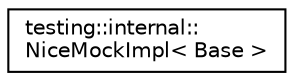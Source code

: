 digraph "Graphical Class Hierarchy"
{
 // INTERACTIVE_SVG=YES
 // LATEX_PDF_SIZE
  edge [fontname="Helvetica",fontsize="10",labelfontname="Helvetica",labelfontsize="10"];
  node [fontname="Helvetica",fontsize="10",shape=record];
  rankdir="LR";
  Node0 [label="testing::internal::\lNiceMockImpl\< Base \>",height=0.2,width=0.4,color="black", fillcolor="white", style="filled",URL="$d2/da0/classtesting_1_1internal_1_1_nice_mock_impl.html",tooltip=" "];
}
